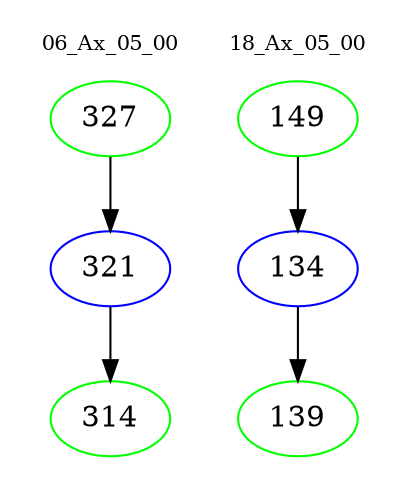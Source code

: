digraph{
subgraph cluster_0 {
color = white
label = "06_Ax_05_00";
fontsize=10;
T0_327 [label="327", color="green"]
T0_327 -> T0_321 [color="black"]
T0_321 [label="321", color="blue"]
T0_321 -> T0_314 [color="black"]
T0_314 [label="314", color="green"]
}
subgraph cluster_1 {
color = white
label = "18_Ax_05_00";
fontsize=10;
T1_149 [label="149", color="green"]
T1_149 -> T1_134 [color="black"]
T1_134 [label="134", color="blue"]
T1_134 -> T1_139 [color="black"]
T1_139 [label="139", color="green"]
}
}
